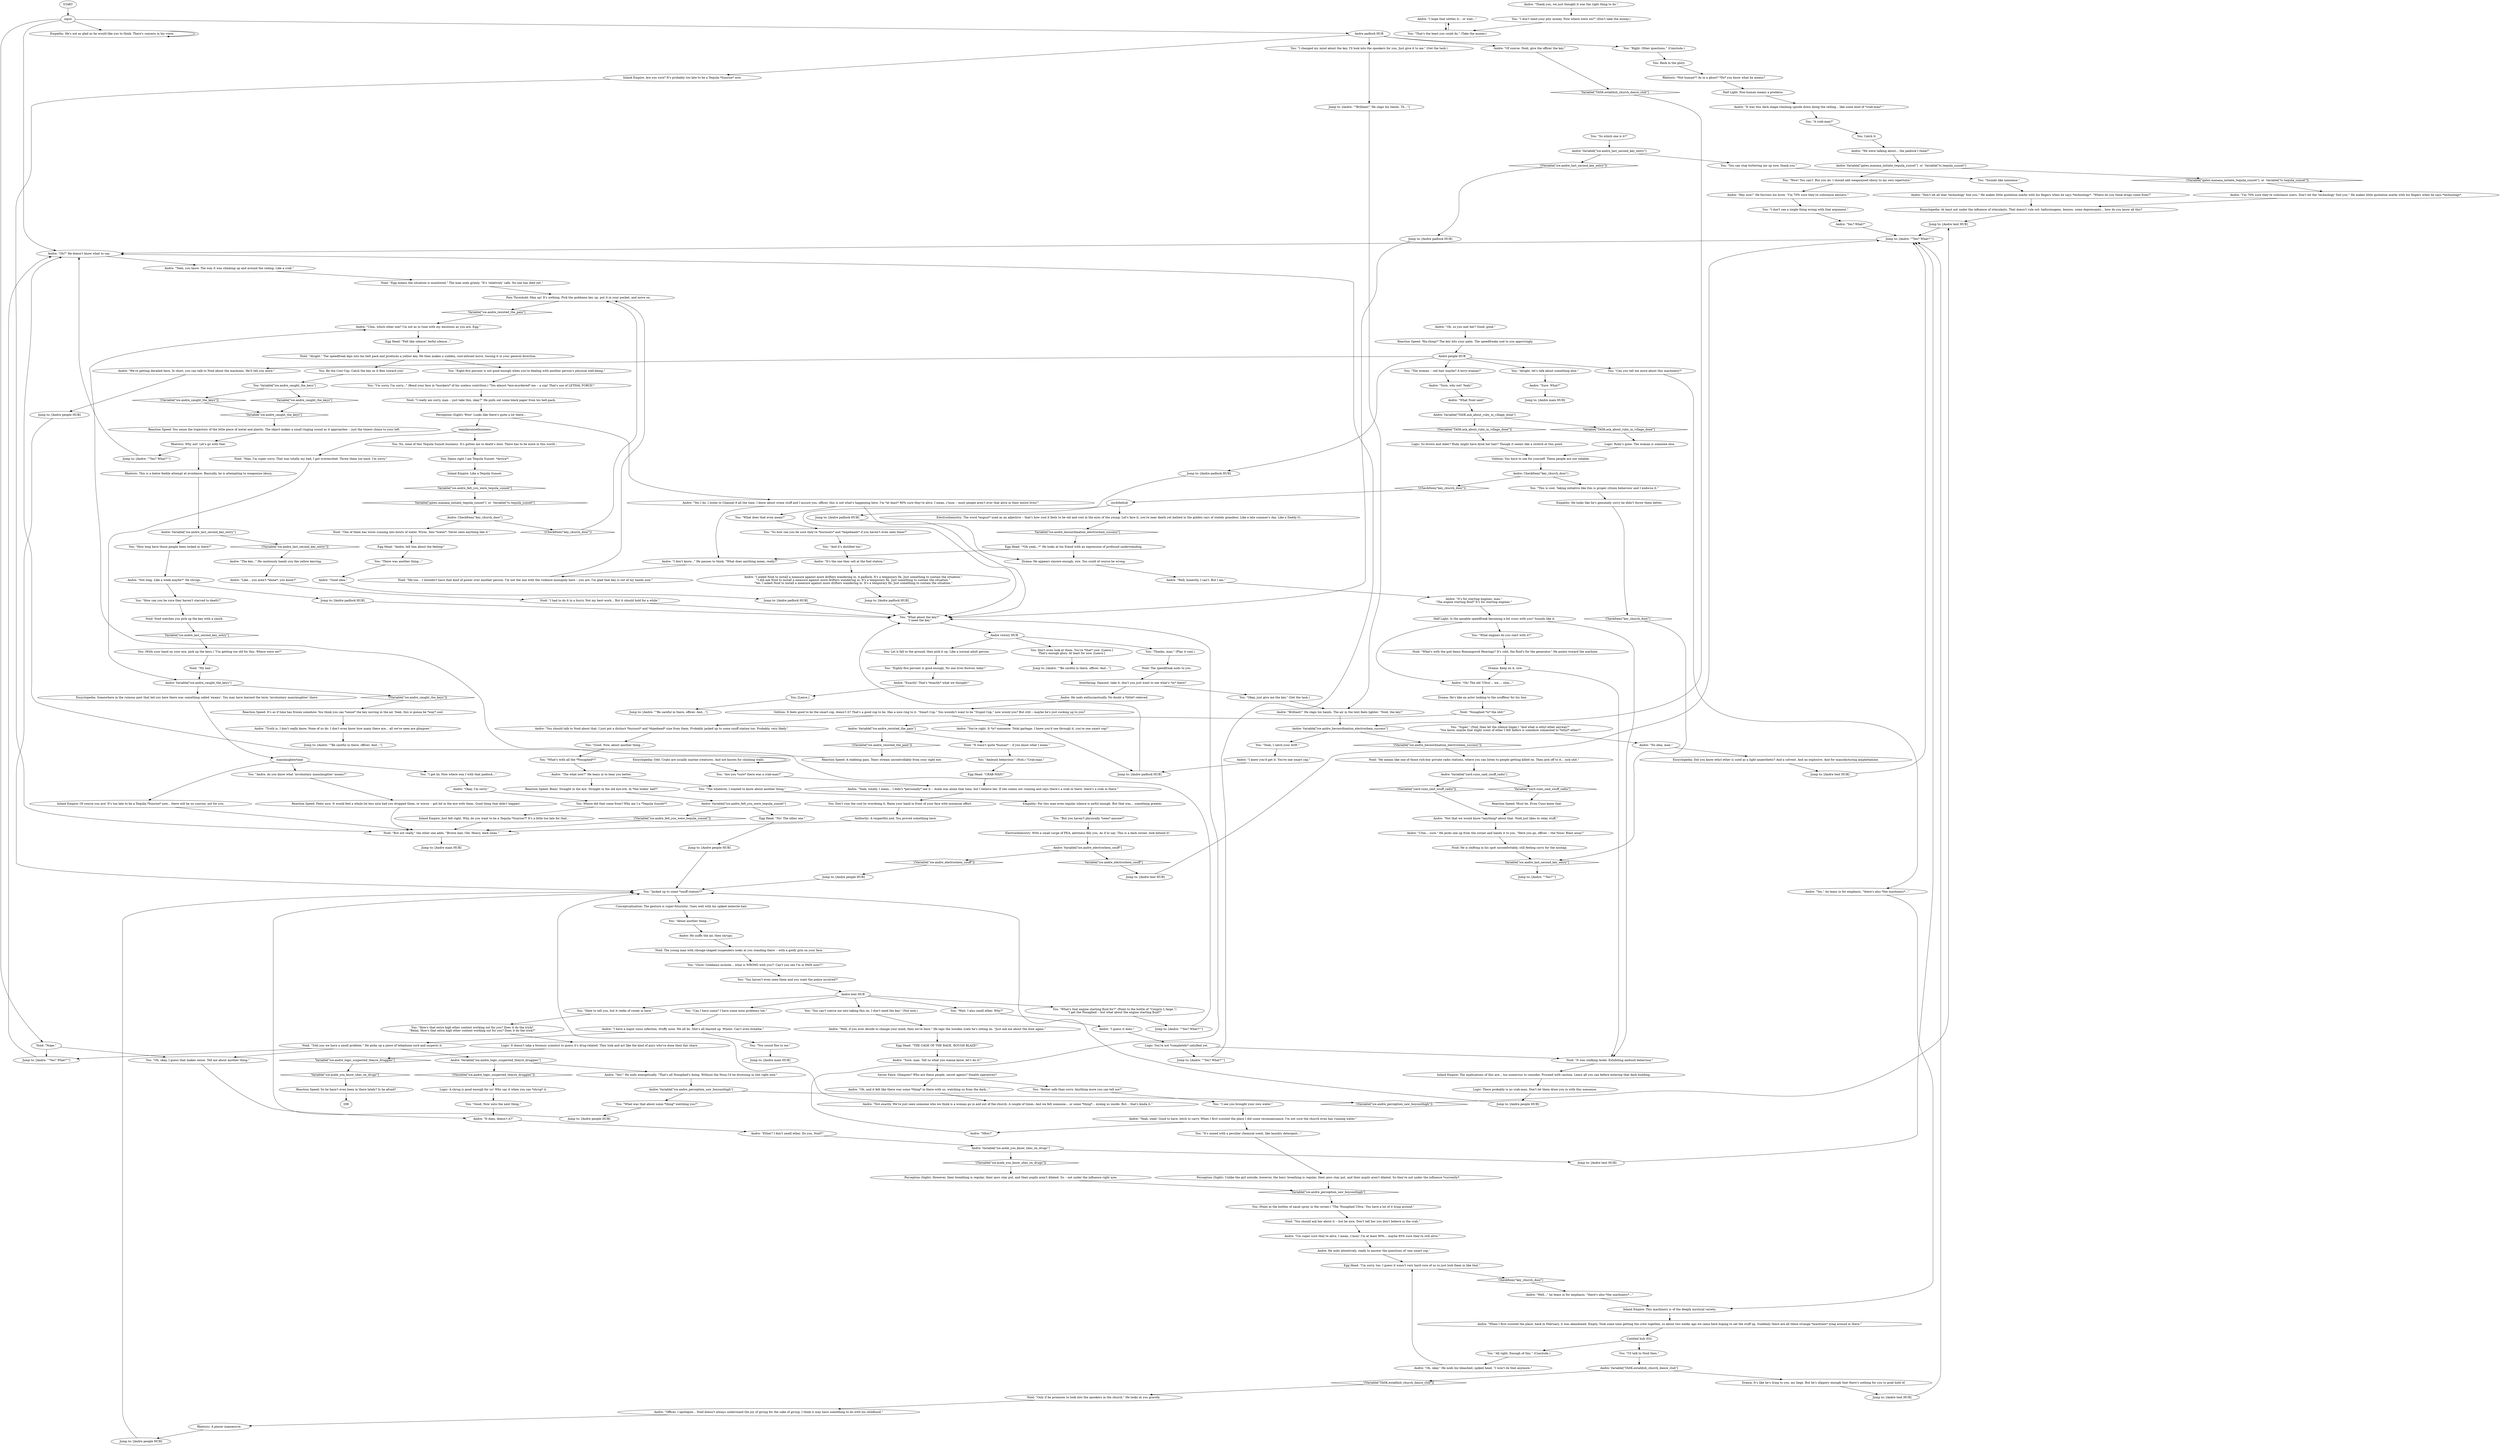 # ICE / ANDRE TENT CONTENT
# this is where andre's dialogues about the "church/padlock", "who are inside the church" and "tent equipment" are.
# ==================================================
digraph G {
	  0 [label="START"];
	  1 [label="input"];
	  2 [label="You: \"Okay, just give me the key.\" (Get the task.)"];
	  3 [label="Andre: \"Brilliant!\" He claps his hands. The air in the tent feels lighter. \"Noid, the key!\""];
	  4 [label="Logic: You're not *completely* satisfied yet."];
	  5 [label="You: \"Andre, do you know what 'involuntary manslaughter' means?\""];
	  6 [label="You: \"Can you tell me more about this machinery?\""];
	  7 [label="Andre: \"Yeah, yeah! Good to have, bitch to carry. When I first scouted the place I did some reconnaissance. I'm not sure the church even has running water.\""];
	  8 [label="Noid: \"What's with the god damn Romangorod Hearings? It's cold, the fluid's for the generator.\" He points toward the machine."];
	  9 [label="Jump to: [Andre tent HUB]"];
	  10 [label="Andre: \"Yeah, totally. I mean... I didn't *personally* see it -- Acele was alone that time, but I believe her. If she comes out running and says there's a crab in there, there's a crab in there.\""];
	  11 [label="Jump to: [Andre people HUB]"];
	  12 [label="Andre: \"Sure, why not! Yeah!\""];
	  13 [label="Volition: You have to see for yourself. These people are not reliable."];
	  14 [label="Jump to: [Andre: \"\"Brilliant!\" He claps his hands. Th...\"]"];
	  15 [label="Reaction Speed: You sense the trajectory of the little piece of metal and plastic. The object makes a small ringing sound as it approaches -- just the tiniest chime to your left."];
	  16 [label="You: \"Right. Other questions.\" (Conclude.)"];
	  17 [label="You: \"How can you be sure they haven't starved to death?\""];
	  18 [label="Jump to: [Andre padlock HUB]"];
	  19 [label="Perception (Sight): Wow! Looks like there's quite a lot there..."];
	  20 [label="You: \"You sound fine to me.\""];
	  21 [label="Jump to: [Andre tent HUB]"];
	  22 [label="Jump to: [Andre tent HUB]"];
	  23 [label="You: \"Are you *sure* there was a crab-man?\""];
	  24 [label="Andre: \"Officer, I apologize... Noid doesn't always understand the joy of giving for the sake of giving. I think it may have something to do with his childhood.\""];
	  25 [label="Logic: Ruby's gone. The woman is someone else."];
	  26 [label="Andre: Variable[\"yard.cuno_said_snuff_radio\"]"];
	  27 [label="Variable[\"yard.cuno_said_snuff_radio\"]", shape=diamond];
	  28 [label="!(Variable[\"yard.cuno_said_snuff_radio\"])", shape=diamond];
	  29 [label="You: Be the Cool Cop. Catch the key as it flies toward you!"];
	  30 [label="You: Variable[\"ice.andre_caught_the_keys\"]"];
	  31 [label="Variable[\"ice.andre_caught_the_keys\"]", shape=diamond];
	  32 [label="!(Variable[\"ice.andre_caught_the_keys\"])", shape=diamond];
	  33 [label="You: Don't even look at them. You're *that* cool. [Leave.]\nThat's enough glory. At least for now. [Leave.]"];
	  34 [label="You: \"Thanks, man.\" (Play it cool.)"];
	  35 [label="Inland Empire: Just felt right. Why, do you want to be a Tequila *Sunrise?* It's a little too late for that..."];
	  36 [label="You: \"Alright, let's talk about something else.\""];
	  37 [label="Jump to: [Andre people HUB]"];
	  38 [label="Andre: Variable[\"ice.andre_electrochem_snuff\"]"];
	  39 [label="Variable[\"ice.andre_electrochem_snuff\"]", shape=diamond];
	  40 [label="!(Variable[\"ice.andre_electrochem_snuff\"])", shape=diamond];
	  41 [label="Andre: \"When I first scouted the place, back in February, it was abandoned. Empty. Took some time getting the crew together, so about two weeks ago we came here hoping to set the stuff up. Suddenly there are all these strange *machines* lying around in there.\""];
	  42 [label="Andre: \"Not that we would know *anything* about that. Noid just likes to relay stuff.\""];
	  43 [label="Reaction Speed: A stabbing pain. Tears stream uncontrollably from your right eye."];
	  44 [label="Andre: \"It was this dark shape climbing upside down along the ceiling... like some kind of *crab-man*.\""];
	  45 [label="You: \"A crab-man?\""];
	  46 [label="Rhetoric: A pincer manoeuvre."];
	  47 [label="Logic: So brown and older? Ruby might have dyed her hair? Though it seems like a stretch at this point."];
	  48 [label="Logic: There probably is no crab-man. Don't let them draw you in with this nonsense."];
	  49 [label="Jump to: [Andre main HUB]"];
	  50 [label="Drama: Keep on it, sire."];
	  51 [label="You: \"I changed my mind about the key. I'll look into the spookers for you. Just give it to me.\" (Get the task.)"];
	  52 [label="Andre: \"Not long. Like a week maybe?\" He shrugs."];
	  53 [label="Andre: \"Exactly! That's *exactly* what we thought!\""];
	  54 [label="Andre: \"I knew you'd get it. You're one smart cop.\""];
	  55 [label="Egg Head: \"Felt like silence! Awful silence...\""];
	  56 [label="You: \"I'll talk to Noid then.\""];
	  57 [label="You: \"What's that engine starting fluid for?\" (Point to the bottle of \"Coupris L'Ange.\")\n\"I get the Nosaphed -- but what about the engine starting fluid?\""];
	  58 [label="Half Light: Is the amiable speedfreak becoming a bit cross with you? Sounds like it."];
	  59 [label="Andre: \"The what now?\" He leans in to hear you better."];
	  60 [label="Drama: He's like an actor looking to the souffleur for his line."];
	  61 [label="Egg Head: \"CRAB-MAN!\""];
	  62 [label="You: \"The woman -- red hair maybe? A lorry-woman?\""];
	  63 [label="Andre: Variable[\"TASK.ask_about_ruby_in_village_done\"]"];
	  64 [label="Variable[\"TASK.ask_about_ruby_in_village_done\"]", shape=diamond];
	  65 [label="!(Variable[\"TASK.ask_about_ruby_in_village_done\"])", shape=diamond];
	  66 [label="Reaction Speed: Must be. Even Cuno knew that."];
	  67 [label="Jump to: [Andre: \"\"Be careful in there, officer. And...\"]"];
	  68 [label="Jump to: [Andre: \"\"Be careful in there, officer. And...\"]"];
	  69 [label="Andre: \"I hope that settles it... or wait...\""];
	  70 [label="Noid: \"My bad.\""];
	  71 [label="manslaughtertime"];
	  72 [label="Andre: \"Hey now!\" He furrows his brow. \"I'm 70% sure they're substance abusers.\""];
	  73 [label="You: \"The whatever, I wanted to know about another thing.\""];
	  74 [label="Andre: \"No idea, man.\""];
	  75 [label="Noid: The speedfreak nods to you."];
	  76 [label="Noid: \"Only if he promises to look into the spookers in the church.\" He looks at you gravely."];
	  77 [label="Inland Empire: This machinery is of the deeply mystical variety."];
	  78 [label="Logic: A shrug is good enough for us! Why say it when you can *shrug* it."];
	  79 [label="Reaction Speed: It's as if time has frozen somehow. You think you can *sense* the key moving in the air. Yeah, this is gonna be *way* cool."];
	  80 [label="You: \"What does that even mean?\""];
	  81 [label="Noid: \"I really am sorry, man -- just take this, okay?\" He pulls out some black paper from his belt-pack."];
	  82 [label="You: No, none of this Tequila Sunset business. It's gotten me to death's door. There has to be more in this world..."];
	  83 [label="Egg Head: \"Andre, tell him about the feeling!\""];
	  84 [label="You: \"But you haven't physically *seen* anyone?\""];
	  85 [label="You: \"Hate to tell you, but it reeks of sweat in here.\""];
	  86 [label="You: \"What engines do you start with it?\""];
	  87 [label="Perception (Sight): However, their breathing is regular, their jaws stay put, and their pupils aren't dilated. So -- not under the influence right now."];
	  88 [label="Encyclopedia: Did you know ethyl ether is used as a light anaesthetic? And a solvent. And an explosive. And for manufacturing amphetamine."];
	  89 [label="Half Light: Non-human means a predator."];
	  90 [label="Andre: \"Well, if you ever decide to change your mind, then we're here.\" He taps the wooden crate he's sitting on. \"Just ask me about the door again.\""];
	  91 [label="Andre: \"Sure. What?\""];
	  92 [label="Andre: \"Thank you, we just thought it was the right thing to do.\""];
	  93 [label="Empathy: He looks like he's genuinely sorry he didn't throw them better."];
	  94 [label="Andre: Variable[\"ice.andre_caught_the_keys\"]"];
	  95 [label="Variable[\"ice.andre_caught_the_keys\"]", shape=diamond];
	  96 [label="!(Variable[\"ice.andre_caught_the_keys\"])", shape=diamond];
	  97 [label="Encyclopedia: Somewhere in the ruinous past that led you here there was something called 'exams'. You may have learned the term 'involuntary manslaughter' there."];
	  98 [label="Andre: He nods attentively, ready to answer the questions of 'one smart cop.'"];
	  99 [label="Andre: \"Okay, I'm sorry.\""];
	  100 [label="You: \"I'm sorry, I'm sorry...\" (Bend your face in *mockery* of his useless contrition.) \"You almost *eye-murdered* me -- a cop! That's use of LETHAL FORCE!\""];
	  101 [label="ouchthehub"];
	  102 [label="Andre: \"Uhm, which other one? I'm not as in tune with my emotions as you are, Egg.\""];
	  103 [label="Jump to: [Andre people HUB]"];
	  104 [label="Jump to: [Andre people HUB]"];
	  105 [label="You: \"About another thing...\""];
	  106 [label="You: \"It's mixed with a peculiar chemical scent, like laundry detergent...\""];
	  107 [label="Jump to: [Andre: \"\"Yes? What?\"\"]"];
	  108 [label="Empathy: For this man even regular silence is awful enough. But that was... something greater."];
	  109 [label="Noid: \"Alright.\" The speedfreak dips into his belt pack and produces a yellow key. He then makes a sudden, cool-infused move, tossing it in your general direction."];
	  110 [label="Andre: Variable[\"ice.andre_hecoordination_electrochem_success\"]"];
	  111 [label="Variable[\"ice.andre_hecoordination_electrochem_success\"]", shape=diamond];
	  112 [label="!(Variable[\"ice.andre_hecoordination_electrochem_success\"])", shape=diamond];
	  113 [label="You: \"Yeah, I catch your drift.\""];
	  114 [label="Drama: He appears sincere enough, sire. You could of course be wrong."];
	  115 [label="Andre: \"Uhm... sure.\" He picks one up from the corner and hands it to you. \"Here you go, officer -- the Nosa! Blast away!\""];
	  116 [label="Andre: \"I have a major sinus infection. Stuffy nose. We all do. Shit's all blasted up. Winter. Can't even breathe.\""];
	  117 [label="Noid: \"Nosaphed *is* the shit!\""];
	  118 [label="Andre: Variable[\"ice.andre_perception_saw_boysnothigh\"]"];
	  119 [label="Variable[\"ice.andre_perception_saw_boysnothigh\"]", shape=diamond];
	  120 [label="!(Variable[\"ice.andre_perception_saw_boysnothigh\"])", shape=diamond];
	  121 [label="You: \"What was that about some *thing* watching you?\""];
	  122 [label="Jump to: [Andre padlock HUB]"];
	  123 [label="Egg Head: \"THE CAGE OF THE RAGE, ROUGH BLAZE!\""];
	  124 [label="You: [Leave.]"];
	  125 [label="Jump to: [Andre: \"\"Yes?\"\"]"];
	  126 [label="Andre: \"Oh, so you met her? Good, good.\""];
	  127 [label="Andre padlock HUB"];
	  128 [label="You: \"What about the key?\"\n\"I need the key.\""];
	  129 [label="Andre: \"Of course. Noid, give the officer the key.\""];
	  130 [label="Andre victory HUB"];
	  131 [label="Andre people HUB"];
	  132 [label="You: \"Jacked up to some *snuff station*?\""];
	  133 [label="You: \"All right. Enough of this.\" (Conclude.)"];
	  134 [label="You: \"You can't coerce me into taking this on. I don't need the key.\" (Not now.)"];
	  135 [label="Andre: He nods enthusiastically. No doubt a *little* relieved."];
	  136 [label="Andre: \"Oh, okay.\" He nods his bleached, spiked head. \"I won't do that anymore.\""];
	  137 [label="You: \"Sounds like nonsense.\""];
	  138 [label="Andre: \"I don't know...\" He pauses to think. \"What does anything mean, really?\""];
	  139 [label="You: \"So how can you be sure they're *burnouts* and *dopeheads* if you haven't even seen them?\""];
	  140 [label="Andre: \"We're getting derailed here. In short, you can talk to Noid about the machines. He'll tell you more.\""];
	  141 [label="Andre: \"Well, honestly, I can't. But I am.\""];
	  142 [label="You: \"And it's distilled too.\""];
	  143 [label="Andre: \"Mhm?\""];
	  144 [label="You: \"So which one is it?\""];
	  145 [label="Jump to: [Andre main HUB]"];
	  146 [label="Volition: It feels good to be the smart cop, doesn't it? That's a good cop to be. Has a nice ring to it. \"Smart Cop.\" You wouldn't want to be \"Stupid Cop,\" now would you? But still -- maybe he's just sucking up to you?"];
	  147 [label="Jump to: [Andre padlock HUB]"];
	  148 [label="Andre: Variable[\"gates.manana_initiate_tequila_sunset\"]  or  Variable[\"tc.tequila_sunset\"]"];
	  149 [label="Variable[\"gates.manana_initiate_tequila_sunset\"]  or  Variable[\"tc.tequila_sunset\"]", shape=diamond];
	  150 [label="!(Variable[\"gates.manana_initiate_tequila_sunset\"]  or  Variable[\"tc.tequila_sunset\"])", shape=diamond];
	  151 [label="You: \"Wow! You can't. But you do. I should add weaponised idiocy to my own repertoire.\""];
	  152 [label="Rhetoric: This is a below feeble attempt at avoidance. Basically, he is attempting to weaponise idiocy."];
	  153 [label="Andre: \"It's for starting engines, man.\"\n\"The engine starting fluid? It's for starting engines.\""];
	  154 [label="Jump to: [Andre: \"\"Yes? What?\"\"]"];
	  155 [label="Andre: He sniffs the air, then shrugs."];
	  156 [label="Perception (Sight): Unlike the girl outside, however, the boys' breathing is regular, their jaws stay put, and their pupils aren't dilated. So they're not under the influence *currently*."];
	  157 [label="Reaction Speed: So he hasn't even been in there lately? Is he afraid?"];
	  158 [label="You: Don't ruin the cool by overdoing it. Raise your hand in front of your face with minimum effort."];
	  159 [label="Andre: \"Truth is, I don't really know. None of us do. I don't even know how many there are... all we've seen are glimpses.\""];
	  160 [label="Noid: \"Nope.\""];
	  161 [label="Andre: Variable[\"ice.acele_you_know_shes_on_drugs\"]"];
	  162 [label="Variable[\"ice.acele_you_know_shes_on_drugs\"]", shape=diamond];
	  163 [label="!(Variable[\"ice.acele_you_know_shes_on_drugs\"])", shape=diamond];
	  164 [label="Jump to: [Andre tent HUB]"];
	  165 [label="Noid: He is shifting in his spot uncomfortably, still feeling sorry for the mishap."];
	  166 [label="Andre: \"Like... you aren't *alone*, you know?\""];
	  167 [label="Jump to: [Andre people HUB]"];
	  168 [label="Jump to: [Andre padlock HUB]"];
	  169 [label="Noid: \"But not really,\" the other one adds. \"Brown hair. Old. Heavy, dark sines.\""];
	  170 [label="Andre: \"What Noid said!\""];
	  171 [label="Andre: Variable[\"ice.andre_last_second_key_entry\"]"];
	  172 [label="Variable[\"ice.andre_last_second_key_entry\"]", shape=diamond];
	  173 [label="!(Variable[\"ice.andre_last_second_key_entry\"])", shape=diamond];
	  174 [label="You: \"You can stop buttering me up now, thank you.\""];
	  175 [label="Andre: \"You're right. It *is* nonsense. Total garbage. I knew you'd see through it, you're one smart cop!\""];
	  176 [label="Andre: \"Don't let all that 'technology' fool you.\" He makes little quotation marks with his fingers when he says *technology*. \"Where do you think drugs come from?\""];
	  177 [label="You: \"I don't see a single thing wrong with that argument.\""];
	  178 [label="Jump to: [Andre: \"\"Yes? What?\"\"]"];
	  179 [label="You: \"What's with all the *Nosaphed*?\""];
	  180 [label="You: \"Can I have some? I have some nose problems too.\""];
	  181 [label="Andre: Variable[\"ice.andre_resisted_the_pain\"]"];
	  182 [label="Variable[\"ice.andre_resisted_the_pain\"]", shape=diamond];
	  183 [label="!(Variable[\"ice.andre_resisted_the_pain\"])", shape=diamond];
	  184 [label="Noid: \"It wasn't quite *human* -- if you know what I mean.\""];
	  185 [label="Noid: \"I had to do it in a hurry. Not my best work... But it should hold for a while.\""];
	  186 [label="Jump to: [Andre padlock HUB]"];
	  187 [label="You: \"I don't need your pity money. Now where were we?\" (Don't take the money.)"];
	  188 [label="tequilasunsetbusiness"];
	  189 [label="Andre: CheckItem(\"key_church_door\")"];
	  190 [label="CheckItem(\"key_church_door\")", shape=diamond];
	  191 [label="!(CheckItem(\"key_church_door\"))", shape=diamond];
	  192 [label="Noid: \"One of them has wires running into bowls of water. Wires. Into *water*. Never seen anything like it.\""];
	  193 [label="Untitled hub (03)"];
	  194 [label="Jump to: [Andre tent HUB]"];
	  195 [label="You: \"Good. Now unto the next thing.\""];
	  196 [label="You: \"Super.\" (Nod, then let the silence linger.) \"And what is ethyl ether anyway?\"\n\"You know, maybe that slight scent of ether I felt before is somehow connected to *ethyl* ether?\""];
	  197 [label="Jump to: [Andre: \"\"Yes? What?\"\"]"];
	  198 [label="Andre: \"Good idea.\""];
	  199 [label="Andre: Variable[\"TASK.establish_church_dance_club\"]"];
	  200 [label="Variable[\"TASK.establish_church_dance_club\"]", shape=diamond];
	  201 [label="!(Variable[\"TASK.establish_church_dance_club\"])", shape=diamond];
	  202 [label="Drama: It's like he's lying to you, my liege. But he's slippery enough that there's nothing for you to grab hold of."];
	  203 [label="Andre: \"I asked Noid to install a measure against more drifters wandering in. A padlock. It's a temporary fix. Just something to contain the situation.\"\n\"I did ask Noid to install a measure against more drifters wandering in. It's a temporary fix. Just something to contain the situation.\"\n\"Yes. I asked Noid to install a measure against more drifters wandering in. It's a temporary fix. Just something to contain the situation.\""];
	  204 [label="Empathy: He's not as glad as he would like you to think. There's concern in his voice."];
	  205 [label="Reaction Speed: *Ka-ching!* The key hits your palm. The speedfreaks nod to you approvingly."];
	  206 [label="Andre: \"We were talking about... the padlock I think?\""];
	  207 [label="Andre: \"The key...\" He cautiously hands you the yellow keyring."];
	  208 [label="You: \"That's the least you could do.\" (Take the money.)"];
	  209 [label="Andre: \"Yes I do, I listen to Channel 8 all the time. I know about crime stuff and I assure you, officer, this is not what's happening here. I'm *at least* 80% sure they're alive. I mean, c'mon -- most people aren't ever that alive in their entire lives!\""];
	  210 [label="Reaction Speed: Feels nice. It would feel a whole lot less nice had you dropped them, or worse -- got hit in the eye with them. Good thing that didn't happen!"];
	  211 [label="Noid: \"He means like one of those rich-boy private radio stations, where you can listen to people getting killed on. Then jerk off to it... sick shit.\""];
	  212 [label="Conceptualization: The gesture is super-futuristic. Goes well with his spiked imbecile-hair."];
	  213 [label="Encyclopedia: At least not under the influence of stimulants. That doesn't rule out: hallucinogens, benzos, some depressants... how do you know all this?"];
	  214 [label="You: (Point at the bottles of nasal spray in the corner.) \"The 'Nosaphed Ultra.' You have a lot of it lying around.\""];
	  215 [label="Reaction Speed: Blam! Straight in the eye. Straight in the old eye-orb. In *the lookin' ball*!"];
	  216 [label="Authority: A respectful nod. You proved something here."];
	  217 [label="Interfacing: Dammit, take it, don't you just want to see what's *in* there?"];
	  218 [label="Jump to: [Andre people HUB]"];
	  219 [label="Andre: CheckItem(\"key_church_door\")"];
	  220 [label="CheckItem(\"key_church_door\")", shape=diamond];
	  221 [label="!(CheckItem(\"key_church_door\"))", shape=diamond];
	  222 [label="You: \"This is cool. Taking initiative like this is proper citizen behaviour and I endorse it.\""];
	  223 [label="Jump to: [Andre padlock HUB]"];
	  224 [label="Egg Head: \"I'm sorry, too. I guess it wasn't very hard core of us to just lock them in like that.\""];
	  225 [label="You: Where did that come from? Why am I a *Tequila Sunset*?"];
	  226 [label="Andre: \"I'm 70% sure they're substance users. Don't let the 'technology' fool you.\" He makes little quotation marks with his fingers when he says *technology*."];
	  227 [label="Andre: \"Yes? What?\""];
	  228 [label="Andre: \"Oh?\" He doesn't know what to say."];
	  229 [label="Andre: \"It's the one they sell at the fuel station.\""];
	  230 [label="Andre: \"Yeah, you know. The way it was climbing up and around the ceiling. Like a crab.\""];
	  231 [label="You: Catch it."];
	  232 [label="Rhetoric: Why not! Let's go with that."];
	  233 [label="Andre: Variable[\"ice.andre_last_second_key_entry\"]"];
	  234 [label="Variable[\"ice.andre_last_second_key_entry\"]", shape=diamond];
	  235 [label="!(Variable[\"ice.andre_last_second_key_entry\"])", shape=diamond];
	  236 [label="You: \"How long have those people been locked in there?\""];
	  237 [label="Inland Empire: Are you sure? It's probably too late to be a Tequila *Sunrise* now."];
	  238 [label="You: Damn right I am Tequila Sunset. *Arriva*!"];
	  239 [label="Noid: \"Man, I'm super sorry. That was totally my bad, I got overexcited. Threw them too hard. I'm sorry.\""];
	  240 [label="You: \"You haven't even seen them and you want the police involved?\""];
	  241 [label="You: \"Better safe than sorry. Anything more you can tell me?\""];
	  242 [label="Andre: \"Oh, and it felt like there was some *thing* in there with us, watching us from the dark...\""];
	  243 [label="You: \"There was another thing...\""];
	  244 [label="You: \"Oh, okay, I guess that makes sense. Tell me about another thing.\""];
	  245 [label="Noid: \"Told you we have a smell problem.\" He picks up a piece of telephone cord and inspects it."];
	  246 [label="Andre: \"Ether? I don't smell ether. Do you, Noid?\""];
	  247 [label="Andre: \"I guess it does.\""];
	  248 [label="Logic: It doesn't take a forensic scientist to guess it's drug-related. They look and act like the kind of guys who've done their fair share."];
	  249 [label="Noid: The young man with ribcage-shaped suspenders looks at you standing there -- with a goofy grin on your face."];
	  250 [label="Rhetoric: *Not human*? As in a ghost? *Do* you know what he means?"];
	  251 [label="You: \"Ambush behaviour.\" (Nod.) \"Crab-man.\""];
	  252 [label="Encyclopedia: Odd. Crabs are usually marine creatures. And not known for climbing walls."];
	  253 [label="Inland Empire: The implications of this are... too numerous to consider. Proceed with caution. Learn all you can before entering that dark building."];
	  254 [label="Andre: \"I'm super sure they're alive. I mean, c'mon! I'm at least 90%... maybe 85% sure they're still alive.\""];
	  255 [label="Noid: Noid watches you pick up the key with a smirk."];
	  256 [label="You: \"Eighty-five percent is good enough. No one lives forever, baby!\""];
	  257 [label="You: \"I get by. Now where was I with that padlock...\""];
	  258 [label="Andre: \"You should talk to Noid about that. I just got a distinct *burnout* and *dopehead* sine from them. Probably jacked up to some snuff station too. Probably, very likely.\""];
	  259 [label="Andre: \"Yes,\" he leans in for emphasis, \"there's also *the machinery*...\""];
	  260 [label="You: \"I see you brought your own water.\""];
	  261 [label="You: \"Wait. I also smell ether. Why?\""];
	  262 [label="Andre: Variable[\"ice.andre_logic_suspected_theyre_druggies\"]"];
	  263 [label="Variable[\"ice.andre_logic_suspected_theyre_druggies\"]", shape=diamond];
	  264 [label="!(Variable[\"ice.andre_logic_suspected_theyre_druggies\"])", shape=diamond];
	  265 [label="Andre: \"Yes!\" He nods energetically. \"That's all Nosaphed's doing. Without the Nosa I'd be drowning in shit right now.\""];
	  266 [label="Jump to: [Andre main HUB]"];
	  267 [label="Savoir Faire: Glimpses? Who are these people, secret agents? Stealth operatives?"];
	  268 [label="Jump to: [Andre: \"\"Be careful in there, officer. And...\"]"];
	  269 [label="You: (With your hand on your eye, pick up the keys.) \"I'm getting too old for this. Where were we?\""];
	  270 [label="Electrochemistry: The word *august* used as an adjective -- that's how cool it feels to be old and cool in the eyes of the young. Let's face it, you're near death yet bathed in the golden rays of stately grandeur. Like a late summer's day. Like a Daddy-O..."];
	  271 [label="You: \"Ouch! Goddamn asshole... what is WRONG with you?! Can't you see I'm in PAIN now?!\""];
	  272 [label="Jump to: [Andre padlock HUB]"];
	  273 [label="Pain Threshold: Man up! It's nothing. Pick the goddamn key up, put it in your pocket, and move on."];
	  274 [label="Andre: Variable[\"ice.andre_felt_you_were_tequila_sunset\"]"];
	  275 [label="Variable[\"ice.andre_felt_you_were_tequila_sunset\"]", shape=diamond];
	  276 [label="!(Variable[\"ice.andre_felt_you_were_tequila_sunset\"])", shape=diamond];
	  277 [label="Egg Head: \"No! The other one.\""];
	  278 [label="Andre: \"Not exactly. We've just seen someone who we think is a woman go in and out of the church. A couple of times. And we felt someone... or some *thing*... eyeing us inside. But... that's kinda it.\""];
	  279 [label="Electrochemistry: With a small surge of PEA, alertness fills you. As if to say: This is a dark corner, look behind it!"];
	  280 [label="You: \"Good. Now, about another thing...\""];
	  281 [label="Noid: \"It was stalking Acele. Exhibiting ambush behaviour.\""];
	  282 [label="Noid: \"Egg means the situation is monitored.\" The man nods grimly. \"It's 'relatively' safe. No one has died yet.\""];
	  283 [label="Andre: \"Sure, man. Tell us what you wanna know, let's do it!\""];
	  284 [label="You: Bask in the glory."];
	  285 [label="You: Let it fall to the ground, then pick it up. Like a normal adult person."];
	  286 [label="You: \"Eight-five percent is not good enough when you're dealing with another person's physical well-being.\""];
	  287 [label="Inland Empire: Of course you are! It's too late to be a Tequila *Sunrise* now... there will be no sunrise, not for you."];
	  288 [label="Inland Empire: Like a Tequila Sunset."];
	  289 [label="Egg Head: \"*Oh yeah...*\" He looks at his friend with an expression of profound understanding."];
	  290 [label="Noid: \"Me too... I shouldn't have that kind of power over another person. I'm not the one with the violence monopoly here -- you are. I'm glad that key is out of my hands now.\""];
	  291 [label="Andre: \"Well...\" he leans in for emphasis, \"there's also *the machinery*...\""];
	  292 [label="Andre tent HUB"];
	  293 [label="Jump to: [Andre: \"\"Yes? What?\"\"]"];
	  294 [label="Andre: \"It does, doesn't it?\""];
	  295 [label="You: \"How's that extra high ether content working out for you? Does it do the trick?\n\"Relax. How's that extra high ether content working out for you? Does it do the trick?\""];
	  296 [label="Andre: \"Oh! The old 'Ultra'... we.... uhm...\""];
	  297 [label="Noid: \"You should ask her about it -- but be nice. Don't tell her you don't believe in the crab.\""];
	  0 -> 1
	  1 -> 160
	  1 -> 204
	  1 -> 228
	  1 -> 127
	  2 -> 3
	  3 -> 110
	  4 -> 281
	  4 -> 197
	  5 -> 210
	  6 -> 259
	  7 -> 106
	  7 -> 143
	  8 -> 50
	  9 -> 293
	  10 -> 158
	  11 -> 132
	  12 -> 170
	  13 -> 219
	  14 -> 3
	  15 -> 232
	  16 -> 284
	  17 -> 255
	  18 -> 128
	  19 -> 209
	  19 -> 188
	  20 -> 266
	  21 -> 293
	  22 -> 293
	  23 -> 10
	  24 -> 46
	  25 -> 13
	  26 -> 27
	  26 -> 28
	  27 -> 66
	  28 -> 42
	  29 -> 30
	  30 -> 32
	  30 -> 31
	  31 -> 95
	  32 -> 95
	  33 -> 67
	  34 -> 75
	  35 -> 169
	  36 -> 91
	  37 -> 132
	  38 -> 40
	  38 -> 39
	  39 -> 194
	  40 -> 104
	  41 -> 193
	  42 -> 115
	  43 -> 102
	  44 -> 45
	  45 -> 231
	  46 -> 218
	  47 -> 13
	  48 -> 11
	  50 -> 296
	  50 -> 281
	  51 -> 14
	  52 -> 17
	  52 -> 223
	  53 -> 124
	  54 -> 147
	  55 -> 109
	  56 -> 199
	  57 -> 154
	  58 -> 296
	  58 -> 281
	  58 -> 86
	  59 -> 73
	  59 -> 215
	  60 -> 117
	  61 -> 10
	  62 -> 12
	  63 -> 64
	  63 -> 65
	  64 -> 25
	  65 -> 47
	  66 -> 42
	  69 -> 208
	  70 -> 94
	  71 -> 257
	  71 -> 5
	  71 -> 287
	  72 -> 177
	  73 -> 108
	  74 -> 88
	  75 -> 217
	  76 -> 24
	  77 -> 41
	  78 -> 195
	  79 -> 159
	  80 -> 139
	  81 -> 19
	  82 -> 238
	  83 -> 243
	  84 -> 279
	  85 -> 295
	  86 -> 8
	  87 -> 119
	  88 -> 22
	  89 -> 44
	  90 -> 123
	  91 -> 49
	  92 -> 187
	  93 -> 220
	  94 -> 96
	  94 -> 97
	  95 -> 15
	  96 -> 79
	  97 -> 71
	  98 -> 224
	  99 -> 225
	  100 -> 81
	  101 -> 272
	  101 -> 270
	  102 -> 55
	  103 -> 132
	  104 -> 132
	  105 -> 155
	  106 -> 156
	  107 -> 228
	  108 -> 84
	  109 -> 29
	  109 -> 286
	  110 -> 112
	  110 -> 113
	  111 -> 289
	  112 -> 211
	  113 -> 54
	  114 -> 141
	  115 -> 165
	  116 -> 20
	  116 -> 245
	  117 -> 196
	  117 -> 181
	  118 -> 120
	  118 -> 121
	  119 -> 214
	  120 -> 21
	  121 -> 167
	  122 -> 128
	  123 -> 283
	  124 -> 68
	  126 -> 205
	  127 -> 16
	  127 -> 129
	  127 -> 51
	  127 -> 237
	  128 -> 130
	  129 -> 200
	  130 -> 33
	  130 -> 34
	  130 -> 285
	  131 -> 36
	  131 -> 6
	  131 -> 140
	  131 -> 122
	  131 -> 62
	  132 -> 212
	  133 -> 136
	  134 -> 90
	  135 -> 146
	  136 -> 224
	  137 -> 176
	  138 -> 290
	  139 -> 142
	  140 -> 37
	  141 -> 153
	  142 -> 229
	  143 -> 128
	  144 -> 171
	  146 -> 258
	  146 -> 175
	  147 -> 128
	  148 -> 150
	  148 -> 151
	  149 -> 189
	  150 -> 226
	  151 -> 72
	  152 -> 233
	  153 -> 58
	  154 -> 228
	  155 -> 249
	  156 -> 119
	  157 -> 298
	  158 -> 216
	  159 -> 268
	  160 -> 107
	  160 -> 244
	  161 -> 163
	  161 -> 164
	  162 -> 157
	  163 -> 87
	  164 -> 293
	  165 -> 234
	  166 -> 185
	  167 -> 132
	  168 -> 128
	  169 -> 145
	  170 -> 63
	  171 -> 173
	  171 -> 174
	  172 -> 269
	  173 -> 18
	  174 -> 137
	  175 -> 147
	  176 -> 213
	  177 -> 227
	  178 -> 228
	  179 -> 59
	  180 -> 116
	  181 -> 184
	  181 -> 183
	  182 -> 102
	  183 -> 43
	  184 -> 251
	  185 -> 128
	  186 -> 128
	  187 -> 208
	  188 -> 82
	  188 -> 239
	  189 -> 192
	  189 -> 191
	  190 -> 291
	  191 -> 273
	  192 -> 83
	  193 -> 56
	  193 -> 133
	  194 -> 293
	  195 -> 294
	  196 -> 74
	  197 -> 228
	  198 -> 168
	  199 -> 201
	  199 -> 202
	  200 -> 110
	  201 -> 76
	  202 -> 9
	  203 -> 186
	  204 -> 204
	  205 -> 131
	  206 -> 148
	  207 -> 166
	  208 -> 69
	  209 -> 80
	  209 -> 114
	  209 -> 138
	  210 -> 169
	  211 -> 26
	  212 -> 105
	  213 -> 21
	  214 -> 297
	  215 -> 274
	  216 -> 169
	  217 -> 2
	  217 -> 135
	  218 -> 132
	  219 -> 221
	  219 -> 222
	  220 -> 234
	  221 -> 101
	  222 -> 93
	  223 -> 128
	  224 -> 190
	  225 -> 35
	  226 -> 213
	  227 -> 293
	  228 -> 230
	  229 -> 203
	  230 -> 282
	  231 -> 206
	  232 -> 152
	  232 -> 178
	  233 -> 235
	  233 -> 236
	  234 -> 125
	  235 -> 207
	  236 -> 52
	  237 -> 169
	  238 -> 288
	  239 -> 94
	  240 -> 292
	  241 -> 260
	  242 -> 278
	  243 -> 198
	  244 -> 294
	  245 -> 107
	  245 -> 244
	  245 -> 262
	  246 -> 161
	  247 -> 4
	  248 -> 263
	  249 -> 271
	  250 -> 89
	  251 -> 61
	  252 -> 252
	  252 -> 23
	  253 -> 48
	  254 -> 98
	  255 -> 172
	  256 -> 53
	  257 -> 99
	  258 -> 280
	  259 -> 77
	  260 -> 7
	  261 -> 247
	  262 -> 264
	  262 -> 265
	  263 -> 162
	  264 -> 78
	  265 -> 118
	  267 -> 241
	  267 -> 242
	  269 -> 70
	  270 -> 111
	  271 -> 240
	  272 -> 128
	  273 -> 182
	  274 -> 276
	  274 -> 277
	  275 -> 149
	  276 -> 169
	  277 -> 103
	  278 -> 132
	  279 -> 38
	  280 -> 179
	  281 -> 253
	  282 -> 273
	  283 -> 267
	  284 -> 250
	  285 -> 256
	  286 -> 100
	  287 -> 169
	  288 -> 275
	  289 -> 114
	  289 -> 138
	  290 -> 273
	  291 -> 77
	  292 -> 261
	  292 -> 134
	  292 -> 180
	  292 -> 85
	  292 -> 57
	  293 -> 228
	  294 -> 246
	  295 -> 248
	  296 -> 60
	  297 -> 254
}

